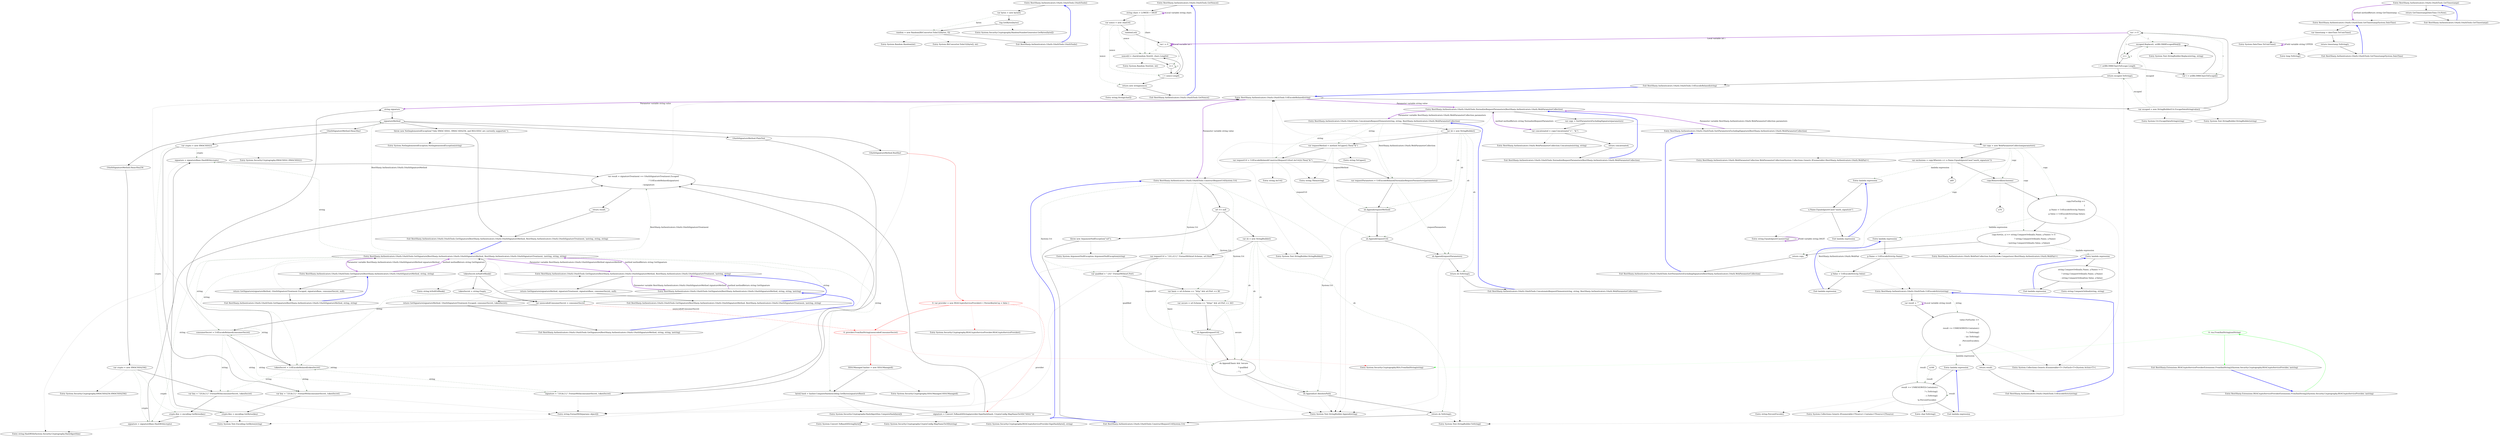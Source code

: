 digraph  {
n0 [cluster="RestSharp.Authenticators.OAuth.OAuthTools.OAuthTools()", label="Entry RestSharp.Authenticators.OAuth.OAuthTools.OAuthTools()", span="42-42"];
n1 [cluster="RestSharp.Authenticators.OAuth.OAuthTools.OAuthTools()", label="var bytes = new byte[4]", span="44-44"];
n2 [cluster="RestSharp.Authenticators.OAuth.OAuthTools.OAuthTools()", label="rng.GetBytes(bytes)", span="46-46"];
n3 [cluster="RestSharp.Authenticators.OAuth.OAuthTools.OAuthTools()", label="random = new Random(BitConverter.ToInt32(bytes, 0))", span="47-47"];
n5 [cluster="System.Security.Cryptography.RandomNumberGenerator.GetBytes(byte[])", label="Entry System.Security.Cryptography.RandomNumberGenerator.GetBytes(byte[])", span="0-0"];
n4 [cluster="RestSharp.Authenticators.OAuth.OAuthTools.OAuthTools()", label="Exit RestSharp.Authenticators.OAuth.OAuthTools.OAuthTools()", span="42-42"];
n6 [cluster="System.Random.Random(int)", label="Entry System.Random.Random(int)", span="0-0"];
n7 [cluster="System.BitConverter.ToInt32(byte[], int)", label="Entry System.BitConverter.ToInt32(byte[], int)", span="0-0"];
n8 [cluster="RestSharp.Authenticators.OAuth.OAuthTools.GetNonce()", label="Entry RestSharp.Authenticators.OAuth.OAuthTools.GetNonce()", span="55-55"];
n9 [cluster="RestSharp.Authenticators.OAuth.OAuthTools.GetNonce()", label="string chars = LOWER + DIGIT", span="57-57"];
n10 [cluster="RestSharp.Authenticators.OAuth.OAuthTools.GetNonce()", label="var nonce = new char[16]", span="59-59"];
n14 [cluster="RestSharp.Authenticators.OAuth.OAuthTools.GetNonce()", label="nonce[i] = chars[random.Next(0, chars.Length)]", span="64-64"];
n11 [cluster="RestSharp.Authenticators.OAuth.OAuthTools.GetNonce()", label=randomLock, span="61-61"];
n13 [cluster="RestSharp.Authenticators.OAuth.OAuthTools.GetNonce()", label="i < nonce.Length", span="63-63"];
n16 [cluster="RestSharp.Authenticators.OAuth.OAuthTools.GetNonce()", label="return new string(nonce);", span="67-67"];
n12 [cluster="RestSharp.Authenticators.OAuth.OAuthTools.GetNonce()", label="var i = 0", span="63-63"];
n15 [cluster="RestSharp.Authenticators.OAuth.OAuthTools.GetNonce()", label="i++", span="63-63"];
n18 [cluster="System.Random.Next(int, int)", label="Entry System.Random.Next(int, int)", span="0-0"];
n17 [cluster="RestSharp.Authenticators.OAuth.OAuthTools.GetNonce()", label="Exit RestSharp.Authenticators.OAuth.OAuthTools.GetNonce()", span="55-55"];
n19 [cluster="string.String(char[])", label="Entry string.String(char[])", span="0-0"];
n20 [cluster="RestSharp.Authenticators.OAuth.OAuthTools.GetTimestamp()", label="Entry RestSharp.Authenticators.OAuth.OAuthTools.GetTimestamp()", span="75-75"];
n21 [cluster="RestSharp.Authenticators.OAuth.OAuthTools.GetTimestamp()", label="return GetTimestamp(DateTime.UtcNow);", span="77-77"];
n23 [cluster="RestSharp.Authenticators.OAuth.OAuthTools.GetTimestamp(System.DateTime)", label="Entry RestSharp.Authenticators.OAuth.OAuthTools.GetTimestamp(System.DateTime)", span="86-86"];
n22 [cluster="RestSharp.Authenticators.OAuth.OAuthTools.GetTimestamp()", label="Exit RestSharp.Authenticators.OAuth.OAuthTools.GetTimestamp()", span="75-75"];
n24 [cluster="RestSharp.Authenticators.OAuth.OAuthTools.GetTimestamp(System.DateTime)", label="var timestamp = dateTime.ToUnixTime()", span="88-88"];
n25 [cluster="RestSharp.Authenticators.OAuth.OAuthTools.GetTimestamp(System.DateTime)", label="return timestamp.ToString();", span="90-90"];
n27 [cluster="System.DateTime.ToUnixTime()", label="Entry System.DateTime.ToUnixTime()", span="20-20"];
n26 [cluster="RestSharp.Authenticators.OAuth.OAuthTools.GetTimestamp(System.DateTime)", label="Exit RestSharp.Authenticators.OAuth.OAuthTools.GetTimestamp(System.DateTime)", span="86-86"];
n28 [cluster="long.ToString()", label="Entry long.ToString()", span="0-0"];
n29 [cluster="RestSharp.Authenticators.OAuth.OAuthTools.UrlEncodeRelaxed(string)", label="Entry RestSharp.Authenticators.OAuth.OAuthTools.UrlEncodeRelaxed(string)", span="108-108"];
n30 [cluster="RestSharp.Authenticators.OAuth.OAuthTools.UrlEncodeRelaxed(string)", label="var escaped = new StringBuilder(Uri.EscapeDataString(value))", span="114-114"];
n54 [cluster="RestSharp.Authenticators.OAuth.OAuthTools.NormalizeRequestParameters(RestSharp.Authenticators.OAuth.WebParameterCollection)", label="Entry RestSharp.Authenticators.OAuth.OAuthTools.NormalizeRequestParameters(RestSharp.Authenticators.OAuth.WebParameterCollection)", span="164-164"];
n84 [cluster="RestSharp.Authenticators.OAuth.OAuthTools.ConstructRequestUrl(System.Uri)", label="Entry RestSharp.Authenticators.OAuth.OAuthTools.ConstructRequestUrl(System.Uri)", span="203-203"];
n129 [cluster="RestSharp.Authenticators.OAuth.OAuthTools.GetSignature(RestSharp.Authenticators.OAuth.OAuthSignatureMethod, RestSharp.Authenticators.OAuth.OAuthSignatureTreatment, \\nstring, string, string)", label="string signature", span="318-318"];
n31 [cluster="RestSharp.Authenticators.OAuth.OAuthTools.UrlEncodeRelaxed(string)", label="var i = 0", span="117-117"];
n34 [cluster="RestSharp.Authenticators.OAuth.OAuthTools.UrlEncodeRelaxed(string)", label="escaped.Replace(t, uriRfc3968EscapedHex[i])", span="121-121"];
n36 [cluster="RestSharp.Authenticators.OAuth.OAuthTools.UrlEncodeRelaxed(string)", label="return escaped.ToString();", span="125-125"];
n38 [cluster="System.Text.StringBuilder.StringBuilder(string)", label="Entry System.Text.StringBuilder.StringBuilder(string)", span="0-0"];
n39 [cluster="System.Uri.EscapeDataString(string)", label="Entry System.Uri.EscapeDataString(string)", span="0-0"];
n32 [cluster="RestSharp.Authenticators.OAuth.OAuthTools.UrlEncodeRelaxed(string)", label="i < uriRfc3986CharsToEscape.Length", span="117-117"];
n33 [cluster="RestSharp.Authenticators.OAuth.OAuthTools.UrlEncodeRelaxed(string)", label="var t = uriRfc3986CharsToEscape[i]", span="119-119"];
n35 [cluster="RestSharp.Authenticators.OAuth.OAuthTools.UrlEncodeRelaxed(string)", label="i++", span="117-117"];
n40 [cluster="System.Text.StringBuilder.Replace(string, string)", label="Entry System.Text.StringBuilder.Replace(string, string)", span="0-0"];
n37 [cluster="RestSharp.Authenticators.OAuth.OAuthTools.UrlEncodeRelaxed(string)", label="Exit RestSharp.Authenticators.OAuth.OAuthTools.UrlEncodeRelaxed(string)", span="108-108"];
n41 [cluster="System.Text.StringBuilder.ToString()", label="Entry System.Text.StringBuilder.ToString()", span="0-0"];
n42 [cluster="RestSharp.Authenticators.OAuth.OAuthTools.UrlEncodeStrict(string)", label="Entry RestSharp.Authenticators.OAuth.OAuthTools.UrlEncodeStrict(string)", span="135-135"];
n43 [cluster="RestSharp.Authenticators.OAuth.OAuthTools.UrlEncodeStrict(string)", label="var result = ''''", span="143-143"];
n44 [cluster="RestSharp.Authenticators.OAuth.OAuthTools.UrlEncodeStrict(string)", label="value.ForEach(c =>\r\n            {\r\n                result += UNRESERVED.Contains(c)\r\n                    ? c.ToString()\r\n                    : \\nc.ToString()\r\n                        .PercentEncode();\r\n            })", span="145-151"];
n45 [cluster="RestSharp.Authenticators.OAuth.OAuthTools.UrlEncodeStrict(string)", label="return result;", span="153-153"];
n47 [cluster="System.Collections.Generic.IEnumerable<T>.ForEach<T>(System.Action<T>)", label="Entry System.Collections.Generic.IEnumerable<T>.ForEach<T>(System.Action<T>)", span="42-42"];
n48 [cluster="lambda expression", label="Entry lambda expression", span="145-151"];
n49 [cluster="lambda expression", label="result += UNRESERVED.Contains(c)\r\n                    ? c.ToString()\r\n                    : c.ToString()\r\n                        \\n.PercentEncode()", span="147-150"];
n46 [cluster="RestSharp.Authenticators.OAuth.OAuthTools.UrlEncodeStrict(string)", label="Exit RestSharp.Authenticators.OAuth.OAuthTools.UrlEncodeStrict(string)", span="135-135"];
n50 [cluster="lambda expression", label="Exit lambda expression", span="145-151"];
n51 [cluster="System.Collections.Generic.IEnumerable<TSource>.Contains<TSource>(TSource)", label="Entry System.Collections.Generic.IEnumerable<TSource>.Contains<TSource>(TSource)", span="0-0"];
n52 [cluster="char.ToString()", label="Entry char.ToString()", span="0-0"];
n53 [cluster="string.PercentEncode()", label="Entry string.PercentEncode()", span="38-38"];
n55 [cluster="RestSharp.Authenticators.OAuth.OAuthTools.NormalizeRequestParameters(RestSharp.Authenticators.OAuth.WebParameterCollection)", label="var copy = SortParametersExcludingSignature(parameters)", span="166-166"];
n56 [cluster="RestSharp.Authenticators.OAuth.OAuthTools.NormalizeRequestParameters(RestSharp.Authenticators.OAuth.WebParameterCollection)", label="var concatenated = copy.Concatenate(''='', ''&'')", span="167-167"];
n101 [cluster="RestSharp.Authenticators.OAuth.OAuthTools.ConcatenateRequestElements(string, string, RestSharp.Authenticators.OAuth.WebParameterCollection)", label="Entry RestSharp.Authenticators.OAuth.OAuthTools.ConcatenateRequestElements(string, string, RestSharp.Authenticators.OAuth.WebParameterCollection)", span="233-233"];
n59 [cluster="RestSharp.Authenticators.OAuth.OAuthTools.SortParametersExcludingSignature(RestSharp.Authenticators.OAuth.WebParameterCollection)", label="Entry RestSharp.Authenticators.OAuth.OAuthTools.SortParametersExcludingSignature(RestSharp.Authenticators.OAuth.WebParameterCollection)", span="177-177"];
n57 [cluster="RestSharp.Authenticators.OAuth.OAuthTools.NormalizeRequestParameters(RestSharp.Authenticators.OAuth.WebParameterCollection)", label="return concatenated;", span="169-169"];
n60 [cluster="RestSharp.Authenticators.OAuth.WebParameterCollection.Concatenate(string, string)", label="Entry RestSharp.Authenticators.OAuth.WebParameterCollection.Concatenate(string, string)", span="85-85"];
n58 [cluster="RestSharp.Authenticators.OAuth.OAuthTools.NormalizeRequestParameters(RestSharp.Authenticators.OAuth.WebParameterCollection)", label="Exit RestSharp.Authenticators.OAuth.OAuthTools.NormalizeRequestParameters(RestSharp.Authenticators.OAuth.WebParameterCollection)", span="164-164"];
n61 [cluster="RestSharp.Authenticators.OAuth.OAuthTools.SortParametersExcludingSignature(RestSharp.Authenticators.OAuth.WebParameterCollection)", label="var copy = new WebParameterCollection(parameters)", span="179-179"];
n62 [cluster="RestSharp.Authenticators.OAuth.OAuthTools.SortParametersExcludingSignature(RestSharp.Authenticators.OAuth.WebParameterCollection)", label="var exclusions = copy.Where(n => n.Name.EqualsIgnoreCase(''oauth_signature''))", span="180-180"];
n63 [cluster="RestSharp.Authenticators.OAuth.OAuthTools.SortParametersExcludingSignature(RestSharp.Authenticators.OAuth.WebParameterCollection)", label="copy.RemoveAll(exclusions)", span="182-182"];
n64 [cluster="RestSharp.Authenticators.OAuth.OAuthTools.SortParametersExcludingSignature(RestSharp.Authenticators.OAuth.WebParameterCollection)", label="copy.ForEach(p =>\r\n            {\r\n                p.Name = UrlEncodeStrict(p.Name);\r\n                p.Value = UrlEncodeStrict(\\np.Value);\r\n            })", span="183-187"];
n65 [cluster="RestSharp.Authenticators.OAuth.OAuthTools.SortParametersExcludingSignature(RestSharp.Authenticators.OAuth.WebParameterCollection)", label="copy.Sort((x, y) => string.CompareOrdinal(x.Name, y.Name) != 0\r\n                ? string.CompareOrdinal(x.Name, y.Name)\r\n                : \\nstring.CompareOrdinal(x.Value, y.Value))", span="188-190"];
n66 [cluster="RestSharp.Authenticators.OAuth.OAuthTools.SortParametersExcludingSignature(RestSharp.Authenticators.OAuth.WebParameterCollection)", label="return copy;", span="192-192"];
n68 [cluster="RestSharp.Authenticators.OAuth.WebParameterCollection.WebParameterCollection(System.Collections.Generic.IEnumerable<RestSharp.Authenticators.OAuth.WebPair>)", label="Entry RestSharp.Authenticators.OAuth.WebParameterCollection.WebParameterCollection(System.Collections.Generic.IEnumerable<RestSharp.Authenticators.OAuth.WebPair>)", span="7-7"];
n72 [cluster="lambda expression", label="Entry lambda expression", span="180-180"];
n76 [cluster="lambda expression", label="Entry lambda expression", span="183-187"];
n71 [cluster="RestSharp.Authenticators.OAuth.WebPairCollection.Sort(System.Comparison<RestSharp.Authenticators.OAuth.WebPair>)", label="Entry RestSharp.Authenticators.OAuth.WebPairCollection.Sort(System.Comparison<RestSharp.Authenticators.OAuth.WebPair>)", span="76-76"];
n80 [cluster="lambda expression", label="Entry lambda expression", span="188-190"];
n67 [cluster="RestSharp.Authenticators.OAuth.OAuthTools.SortParametersExcludingSignature(RestSharp.Authenticators.OAuth.WebParameterCollection)", label="Exit RestSharp.Authenticators.OAuth.OAuthTools.SortParametersExcludingSignature(RestSharp.Authenticators.OAuth.WebParameterCollection)", span="177-177"];
n73 [cluster="lambda expression", label="n.Name.EqualsIgnoreCase(''oauth_signature'')", span="180-180"];
n74 [cluster="lambda expression", label="Exit lambda expression", span="180-180"];
n75 [cluster="string.EqualsIgnoreCase(string)", label="Entry string.EqualsIgnoreCase(string)", span="14-14"];
n77 [cluster="lambda expression", label="p.Name = UrlEncodeStrict(p.Name)", span="185-185"];
n78 [cluster="lambda expression", label="p.Value = UrlEncodeStrict(p.Value)", span="186-186"];
n79 [cluster="lambda expression", label="Exit lambda expression", span="183-187"];
n81 [cluster="lambda expression", label="string.CompareOrdinal(x.Name, y.Name) != 0\r\n                ? string.CompareOrdinal(x.Name, y.Name)\r\n                : string.CompareOrdinal(\\nx.Value, y.Value)", span="188-190"];
n82 [cluster="lambda expression", label="Exit lambda expression", span="188-190"];
n83 [cluster="string.CompareOrdinal(string, string)", label="Entry string.CompareOrdinal(string, string)", span="0-0"];
n85 [cluster="RestSharp.Authenticators.OAuth.OAuthTools.ConstructRequestUrl(System.Uri)", label="url == null", span="205-205"];
n88 [cluster="RestSharp.Authenticators.OAuth.OAuthTools.ConstructRequestUrl(System.Uri)", label="var requestUrl = ''{0}://{1}''.FormatWith(url.Scheme, url.Host)", span="209-209"];
n89 [cluster="RestSharp.Authenticators.OAuth.OAuthTools.ConstructRequestUrl(System.Uri)", label="var qualified = '':{0}''.FormatWith(url.Port)", span="210-210"];
n90 [cluster="RestSharp.Authenticators.OAuth.OAuthTools.ConstructRequestUrl(System.Uri)", label="var basic = url.Scheme == ''http'' && url.Port == 80", span="211-211"];
n91 [cluster="RestSharp.Authenticators.OAuth.OAuthTools.ConstructRequestUrl(System.Uri)", label="var secure = url.Scheme == ''https'' && url.Port == 443", span="212-212"];
n94 [cluster="RestSharp.Authenticators.OAuth.OAuthTools.ConstructRequestUrl(System.Uri)", label="sb.Append(url.AbsolutePath)", span="218-218"];
n86 [cluster="RestSharp.Authenticators.OAuth.OAuthTools.ConstructRequestUrl(System.Uri)", label="throw new ArgumentNullException(''url'');", span="206-206"];
n87 [cluster="RestSharp.Authenticators.OAuth.OAuthTools.ConstructRequestUrl(System.Uri)", label="var sb = new StringBuilder()", span="208-208"];
n96 [cluster="RestSharp.Authenticators.OAuth.OAuthTools.ConstructRequestUrl(System.Uri)", label="Exit RestSharp.Authenticators.OAuth.OAuthTools.ConstructRequestUrl(System.Uri)", span="203-203"];
n97 [cluster="System.ArgumentNullException.ArgumentNullException(string)", label="Entry System.ArgumentNullException.ArgumentNullException(string)", span="0-0"];
n92 [cluster="RestSharp.Authenticators.OAuth.OAuthTools.ConstructRequestUrl(System.Uri)", label="sb.Append(requestUrl)", span="214-214"];
n93 [cluster="RestSharp.Authenticators.OAuth.OAuthTools.ConstructRequestUrl(System.Uri)", label="sb.Append(!basic && !secure\r\n                ? qualified\r\n                : '''')", span="215-217"];
n95 [cluster="RestSharp.Authenticators.OAuth.OAuthTools.ConstructRequestUrl(System.Uri)", label="return sb.ToString();", span="220-220"];
n98 [cluster="System.Text.StringBuilder.StringBuilder()", label="Entry System.Text.StringBuilder.StringBuilder()", span="0-0"];
n99 [cluster="string.FormatWith(params object[])", label="Entry string.FormatWith(params object[])", span="20-20"];
n100 [cluster="System.Text.StringBuilder.Append(string)", label="Entry System.Text.StringBuilder.Append(string)", span="0-0"];
n102 [cluster="RestSharp.Authenticators.OAuth.OAuthTools.ConcatenateRequestElements(string, string, RestSharp.Authenticators.OAuth.WebParameterCollection)", label="var sb = new StringBuilder()", span="235-235"];
n103 [cluster="RestSharp.Authenticators.OAuth.OAuthTools.ConcatenateRequestElements(string, string, RestSharp.Authenticators.OAuth.WebParameterCollection)", label="var requestMethod = method.ToUpper().Then(''&'')", span="238-238"];
n104 [cluster="RestSharp.Authenticators.OAuth.OAuthTools.ConcatenateRequestElements(string, string, RestSharp.Authenticators.OAuth.WebParameterCollection)", label="var requestUrl = UrlEncodeRelaxed(ConstructRequestUrl(url.AsUri())).Then(''&'')", span="239-239"];
n105 [cluster="RestSharp.Authenticators.OAuth.OAuthTools.ConcatenateRequestElements(string, string, RestSharp.Authenticators.OAuth.WebParameterCollection)", label="var requestParameters = UrlEncodeRelaxed(NormalizeRequestParameters(parameters))", span="240-240"];
n106 [cluster="RestSharp.Authenticators.OAuth.OAuthTools.ConcatenateRequestElements(string, string, RestSharp.Authenticators.OAuth.WebParameterCollection)", label="sb.Append(requestMethod)", span="242-242"];
n107 [cluster="RestSharp.Authenticators.OAuth.OAuthTools.ConcatenateRequestElements(string, string, RestSharp.Authenticators.OAuth.WebParameterCollection)", label="sb.Append(requestUrl)", span="243-243"];
n108 [cluster="RestSharp.Authenticators.OAuth.OAuthTools.ConcatenateRequestElements(string, string, RestSharp.Authenticators.OAuth.WebParameterCollection)", label="sb.Append(requestParameters)", span="244-244"];
n109 [cluster="RestSharp.Authenticators.OAuth.OAuthTools.ConcatenateRequestElements(string, string, RestSharp.Authenticators.OAuth.WebParameterCollection)", label="return sb.ToString();", span="246-246"];
n111 [cluster="string.ToUpper()", label="Entry string.ToUpper()", span="0-0"];
n112 [cluster="string.Then(string)", label="Entry string.Then(string)", span="26-26"];
n113 [cluster="string.AsUri()", label="Entry string.AsUri()", span="32-32"];
n110 [cluster="RestSharp.Authenticators.OAuth.OAuthTools.ConcatenateRequestElements(string, string, RestSharp.Authenticators.OAuth.WebParameterCollection)", label="Exit RestSharp.Authenticators.OAuth.OAuthTools.ConcatenateRequestElements(string, string, RestSharp.Authenticators.OAuth.WebParameterCollection)", span="233-233"];
n114 [cluster="RestSharp.Authenticators.OAuth.OAuthTools.GetSignature(RestSharp.Authenticators.OAuth.OAuthSignatureMethod, string, string)", label="Entry RestSharp.Authenticators.OAuth.OAuthTools.GetSignature(RestSharp.Authenticators.OAuth.OAuthSignatureMethod, string, string)", span="258-258"];
n115 [cluster="RestSharp.Authenticators.OAuth.OAuthTools.GetSignature(RestSharp.Authenticators.OAuth.OAuthSignatureMethod, string, string)", label="return GetSignature(signatureMethod, OAuthSignatureTreatment.Escaped, signatureBase, consumerSecret, null);", span="261-261"];
n117 [cluster="RestSharp.Authenticators.OAuth.OAuthTools.GetSignature(RestSharp.Authenticators.OAuth.OAuthSignatureMethod, RestSharp.Authenticators.OAuth.OAuthSignatureTreatment, \\nstring, string, string)", label="Entry RestSharp.Authenticators.OAuth.OAuthTools.GetSignature(RestSharp.Authenticators.OAuth.OAuthSignatureMethod, RestSharp.Authenticators.OAuth.OAuthSignatureTreatment, \\nstring, string, string)", span="307-307"];
n116 [cluster="RestSharp.Authenticators.OAuth.OAuthTools.GetSignature(RestSharp.Authenticators.OAuth.OAuthSignatureMethod, string, string)", label="Exit RestSharp.Authenticators.OAuth.OAuthTools.GetSignature(RestSharp.Authenticators.OAuth.OAuthSignatureMethod, string, string)", span="258-258"];
n124 [cluster="RestSharp.Authenticators.OAuth.OAuthTools.GetSignature(RestSharp.Authenticators.OAuth.OAuthSignatureMethod, RestSharp.Authenticators.OAuth.OAuthSignatureTreatment, \\nstring, string, string)", label="tokenSecret.IsNullOrBlank()", span="311-311"];
n126 [cluster="RestSharp.Authenticators.OAuth.OAuthTools.GetSignature(RestSharp.Authenticators.OAuth.OAuthSignatureMethod, RestSharp.Authenticators.OAuth.OAuthSignatureTreatment, \\nstring, string, string)", label="var unencodedConsumerSecret = consumerSecret", span="314-314"];
n127 [cluster="RestSharp.Authenticators.OAuth.OAuthTools.GetSignature(RestSharp.Authenticators.OAuth.OAuthSignatureMethod, RestSharp.Authenticators.OAuth.OAuthSignatureTreatment, \\nstring, string, string)", label="consumerSecret = UrlEncodeRelaxed(consumerSecret)", span="315-315"];
n128 [cluster="RestSharp.Authenticators.OAuth.OAuthTools.GetSignature(RestSharp.Authenticators.OAuth.OAuthSignatureMethod, RestSharp.Authenticators.OAuth.OAuthSignatureTreatment, \\nstring, string, string)", label="tokenSecret = UrlEncodeRelaxed(tokenSecret)", span="316-316"];
n130 [cluster="RestSharp.Authenticators.OAuth.OAuthTools.GetSignature(RestSharp.Authenticators.OAuth.OAuthSignatureMethod, RestSharp.Authenticators.OAuth.OAuthSignatureTreatment, \\nstring, string, string)", label=signatureMethod, span="320-320"];
n135 [cluster="RestSharp.Authenticators.OAuth.OAuthTools.GetSignature(RestSharp.Authenticators.OAuth.OAuthSignatureMethod, RestSharp.Authenticators.OAuth.OAuthSignatureTreatment, \\nstring, string, string)", label="signature = signatureBase.HashWith(crypto)", span="328-328"];
n140 [cluster="RestSharp.Authenticators.OAuth.OAuthTools.GetSignature(RestSharp.Authenticators.OAuth.OAuthSignatureMethod, RestSharp.Authenticators.OAuth.OAuthSignatureTreatment, \\nstring, string, string)", label="signature = signatureBase.HashWith(crypto)", span="338-338"];
n145 [cluster="RestSharp.Authenticators.OAuth.OAuthTools.GetSignature(RestSharp.Authenticators.OAuth.OAuthSignatureMethod, RestSharp.Authenticators.OAuth.OAuthSignatureTreatment, \\nstring, string, string)", label="byte[] hash = hasher.ComputeHash(encoding.GetBytes(signatureBase))", span="349-349"];
n150 [cluster="RestSharp.Authenticators.OAuth.OAuthTools.GetSignature(RestSharp.Authenticators.OAuth.OAuthSignatureMethod, RestSharp.Authenticators.OAuth.OAuthSignatureTreatment, \\nstring, string, string)", label="var result = signatureTreatment == OAuthSignatureTreatment.Escaped\r\n                ? UrlEncodeRelaxed(signature)\r\n                : \\nsignature", span="367-369"];
n118 [cluster="RestSharp.Authenticators.OAuth.OAuthTools.GetSignature(RestSharp.Authenticators.OAuth.OAuthSignatureMethod, RestSharp.Authenticators.OAuth.OAuthSignatureTreatment, \\nstring, string)", label="Entry RestSharp.Authenticators.OAuth.OAuthTools.GetSignature(RestSharp.Authenticators.OAuth.OAuthSignatureMethod, RestSharp.Authenticators.OAuth.OAuthSignatureTreatment, \\nstring, string)", span="274-274"];
n125 [cluster="RestSharp.Authenticators.OAuth.OAuthTools.GetSignature(RestSharp.Authenticators.OAuth.OAuthSignatureMethod, RestSharp.Authenticators.OAuth.OAuthSignatureTreatment, \\nstring, string, string)", label="tokenSecret = string.Empty", span="312-312"];
n153 [cluster="string.IsNullOrBlank()", label="Entry string.IsNullOrBlank()", span="10-10"];
n143 [cluster="RestSharp.Authenticators.OAuth.OAuthTools.GetSignature(RestSharp.Authenticators.OAuth.OAuthSignatureMethod, RestSharp.Authenticators.OAuth.OAuthSignatureTreatment, \\nstring, string, string)", color=red, community=0, label="0: provider.FromXmlString(unencodedConsumerSecret)", span="346-346"];
n133 [cluster="RestSharp.Authenticators.OAuth.OAuthTools.GetSignature(RestSharp.Authenticators.OAuth.OAuthSignatureMethod, RestSharp.Authenticators.OAuth.OAuthSignatureTreatment, \\nstring, string, string)", label="var key = ''{0}&{1}''.FormatWith(consumerSecret, tokenSecret)", span="325-325"];
n138 [cluster="RestSharp.Authenticators.OAuth.OAuthTools.GetSignature(RestSharp.Authenticators.OAuth.OAuthSignatureMethod, RestSharp.Authenticators.OAuth.OAuthSignatureTreatment, \\nstring, string, string)", label="var key = ''{0}&{1}''.FormatWith(consumerSecret, tokenSecret)", span="335-335"];
n148 [cluster="RestSharp.Authenticators.OAuth.OAuthTools.GetSignature(RestSharp.Authenticators.OAuth.OAuthSignatureMethod, RestSharp.Authenticators.OAuth.OAuthSignatureTreatment, \\nstring, string, string)", label="signature = ''{0}&{1}''.FormatWith(consumerSecret, tokenSecret)", span="358-358"];
n131 [cluster="RestSharp.Authenticators.OAuth.OAuthTools.GetSignature(RestSharp.Authenticators.OAuth.OAuthSignatureMethod, RestSharp.Authenticators.OAuth.OAuthSignatureTreatment, \\nstring, string, string)", label="OAuthSignatureMethod.HmacSha1", span="322-322"];
n136 [cluster="RestSharp.Authenticators.OAuth.OAuthTools.GetSignature(RestSharp.Authenticators.OAuth.OAuthSignatureMethod, RestSharp.Authenticators.OAuth.OAuthSignatureTreatment, \\nstring, string, string)", label="OAuthSignatureMethod.HmacSha256", span="332-332"];
n141 [cluster="RestSharp.Authenticators.OAuth.OAuthTools.GetSignature(RestSharp.Authenticators.OAuth.OAuthSignatureMethod, RestSharp.Authenticators.OAuth.OAuthSignatureTreatment, \\nstring, string, string)", label="OAuthSignatureMethod.RsaSha1", span="342-342"];
n147 [cluster="RestSharp.Authenticators.OAuth.OAuthTools.GetSignature(RestSharp.Authenticators.OAuth.OAuthSignatureMethod, RestSharp.Authenticators.OAuth.OAuthSignatureTreatment, \\nstring, string, string)", label="OAuthSignatureMethod.PlainText", span="356-356"];
n149 [cluster="RestSharp.Authenticators.OAuth.OAuthTools.GetSignature(RestSharp.Authenticators.OAuth.OAuthSignatureMethod, RestSharp.Authenticators.OAuth.OAuthSignatureTreatment, \\nstring, string, string)", label="throw new NotImplementedException(''Only HMAC-SHA1, HMAC-SHA256, and RSA-SHA1 are currently supported.'');", span="364-364"];
n132 [cluster="RestSharp.Authenticators.OAuth.OAuthTools.GetSignature(RestSharp.Authenticators.OAuth.OAuthSignatureMethod, RestSharp.Authenticators.OAuth.OAuthSignatureTreatment, \\nstring, string, string)", label="var crypto = new HMACSHA1()", span="324-324"];
n134 [cluster="RestSharp.Authenticators.OAuth.OAuthTools.GetSignature(RestSharp.Authenticators.OAuth.OAuthSignatureMethod, RestSharp.Authenticators.OAuth.OAuthSignatureTreatment, \\nstring, string, string)", label="crypto.Key = encoding.GetBytes(key)", span="327-327"];
n154 [cluster="System.Security.Cryptography.HMACSHA1.HMACSHA1()", label="Entry System.Security.Cryptography.HMACSHA1.HMACSHA1()", span="0-0"];
n155 [cluster="System.Text.Encoding.GetBytes(string)", label="Entry System.Text.Encoding.GetBytes(string)", span="0-0"];
n156 [cluster="string.HashWith(System.Security.Cryptography.HashAlgorithm)", label="Entry string.HashWith(System.Security.Cryptography.HashAlgorithm)", span="37-37"];
n137 [cluster="RestSharp.Authenticators.OAuth.OAuthTools.GetSignature(RestSharp.Authenticators.OAuth.OAuthSignatureMethod, RestSharp.Authenticators.OAuth.OAuthSignatureTreatment, \\nstring, string, string)", label="var crypto = new HMACSHA256()", span="334-334"];
n139 [cluster="RestSharp.Authenticators.OAuth.OAuthTools.GetSignature(RestSharp.Authenticators.OAuth.OAuthSignatureMethod, RestSharp.Authenticators.OAuth.OAuthSignatureTreatment, \\nstring, string, string)", label="crypto.Key = encoding.GetBytes(key)", span="337-337"];
n157 [cluster="System.Security.Cryptography.HMACSHA256.HMACSHA256()", label="Entry System.Security.Cryptography.HMACSHA256.HMACSHA256()", span="0-0"];
n142 [cluster="RestSharp.Authenticators.OAuth.OAuthTools.GetSignature(RestSharp.Authenticators.OAuth.OAuthSignatureMethod, RestSharp.Authenticators.OAuth.OAuthSignatureTreatment, \\nstring, string, string)", color=red, community=0, label="0: var provider = new RSACryptoServiceProvider() { PersistKeyInCsp = false }", span="344-344"];
n146 [cluster="RestSharp.Authenticators.OAuth.OAuthTools.GetSignature(RestSharp.Authenticators.OAuth.OAuthSignatureMethod, RestSharp.Authenticators.OAuth.OAuthSignatureTreatment, \\nstring, string, string)", label="signature = Convert.ToBase64String(provider.SignHash(hash, CryptoConfig.MapNameToOID(''SHA1'')))", span="351-351"];
n158 [cluster="System.Security.Cryptography.RSACryptoServiceProvider.RSACryptoServiceProvider()", label="Entry System.Security.Cryptography.RSACryptoServiceProvider.RSACryptoServiceProvider()", span="0-0"];
n144 [cluster="RestSharp.Authenticators.OAuth.OAuthTools.GetSignature(RestSharp.Authenticators.OAuth.OAuthSignatureMethod, RestSharp.Authenticators.OAuth.OAuthSignatureTreatment, \\nstring, string, string)", label="SHA1Managed hasher = new SHA1Managed()", span="348-348"];
n159 [cluster="System.Security.Cryptography.RSA.FromXmlString(string)", label="Entry System.Security.Cryptography.RSA.FromXmlString(string)", span="0-0"];
n160 [cluster="System.Security.Cryptography.SHA1Managed.SHA1Managed()", label="Entry System.Security.Cryptography.SHA1Managed.SHA1Managed()", span="0-0"];
n161 [cluster="System.Security.Cryptography.HashAlgorithm.ComputeHash(byte[])", label="Entry System.Security.Cryptography.HashAlgorithm.ComputeHash(byte[])", span="0-0"];
n162 [cluster="System.Security.Cryptography.CryptoConfig.MapNameToOID(string)", label="Entry System.Security.Cryptography.CryptoConfig.MapNameToOID(string)", span="0-0"];
n163 [cluster="System.Security.Cryptography.RSACryptoServiceProvider.SignHash(byte[], string)", label="Entry System.Security.Cryptography.RSACryptoServiceProvider.SignHash(byte[], string)", span="0-0"];
n164 [cluster="System.Convert.ToBase64String(byte[])", label="Entry System.Convert.ToBase64String(byte[])", span="0-0"];
n152 [cluster="RestSharp.Authenticators.OAuth.OAuthTools.GetSignature(RestSharp.Authenticators.OAuth.OAuthSignatureMethod, RestSharp.Authenticators.OAuth.OAuthSignatureTreatment, \\nstring, string, string)", label="Exit RestSharp.Authenticators.OAuth.OAuthTools.GetSignature(RestSharp.Authenticators.OAuth.OAuthSignatureMethod, RestSharp.Authenticators.OAuth.OAuthSignatureTreatment, \\nstring, string, string)", span="307-307"];
n165 [cluster="System.NotImplementedException.NotImplementedException(string)", label="Entry System.NotImplementedException.NotImplementedException(string)", span="0-0"];
n151 [cluster="RestSharp.Authenticators.OAuth.OAuthTools.GetSignature(RestSharp.Authenticators.OAuth.OAuthSignatureMethod, RestSharp.Authenticators.OAuth.OAuthSignatureTreatment, \\nstring, string, string)", label="return result;", span="371-371"];
n119 [cluster="RestSharp.Authenticators.OAuth.OAuthTools.GetSignature(RestSharp.Authenticators.OAuth.OAuthSignatureMethod, RestSharp.Authenticators.OAuth.OAuthSignatureTreatment, \\nstring, string)", label="return GetSignature(signatureMethod, signatureTreatment, signatureBase, consumerSecret, null);", span="278-278"];
n121 [cluster="RestSharp.Authenticators.OAuth.OAuthTools.GetSignature(RestSharp.Authenticators.OAuth.OAuthSignatureMethod, string, string, string)", label="Entry RestSharp.Authenticators.OAuth.OAuthTools.GetSignature(RestSharp.Authenticators.OAuth.OAuthSignatureMethod, string, string, \\nstring)", span="290-290"];
n120 [cluster="RestSharp.Authenticators.OAuth.OAuthTools.GetSignature(RestSharp.Authenticators.OAuth.OAuthSignatureMethod, RestSharp.Authenticators.OAuth.OAuthSignatureTreatment, \\nstring, string)", label="Exit RestSharp.Authenticators.OAuth.OAuthTools.GetSignature(RestSharp.Authenticators.OAuth.OAuthSignatureMethod, RestSharp.Authenticators.OAuth.OAuthSignatureTreatment, \\nstring, string)", span="274-274"];
n122 [cluster="RestSharp.Authenticators.OAuth.OAuthTools.GetSignature(RestSharp.Authenticators.OAuth.OAuthSignatureMethod, string, string, string)", label="return GetSignature(signatureMethod, OAuthSignatureTreatment.Escaped, consumerSecret, tokenSecret);", span="294-294"];
n123 [cluster="RestSharp.Authenticators.OAuth.OAuthTools.GetSignature(RestSharp.Authenticators.OAuth.OAuthSignatureMethod, string, string, string)", label="Exit RestSharp.Authenticators.OAuth.OAuthTools.GetSignature(RestSharp.Authenticators.OAuth.OAuthSignatureMethod, string, string, \\nstring)", span="290-290"];
m0_0 [cluster="RestSharp.Extensions.RSACryptoServiceProviderExtensions.FromXmlString2(System.Security.Cryptography.RSACryptoServiceProvider, string)", file="RSACryptoServiceProviderExtensions.cs", label="Entry RestSharp.Extensions.RSACryptoServiceProviderExtensions.FromXmlString2(System.Security.Cryptography.RSACryptoServiceProvider, \\nstring)", span="15-15"];
m0_1 [cluster="RestSharp.Extensions.RSACryptoServiceProviderExtensions.FromXmlString2(System.Security.Cryptography.RSACryptoServiceProvider, string)", color=green, community=0, file="RSACryptoServiceProviderExtensions.cs", label="0: rsa.FromXmlString(xmlString)", span="18-18"];
m0_2 [cluster="RestSharp.Extensions.RSACryptoServiceProviderExtensions.FromXmlString2(System.Security.Cryptography.RSACryptoServiceProvider, string)", file="RSACryptoServiceProviderExtensions.cs", label="Exit RestSharp.Extensions.RSACryptoServiceProviderExtensions.FromXmlString2(System.Security.Cryptography.RSACryptoServiceProvider, \\nstring)", span="15-15"];
n69;
n70;
n166;
n0 -> n1  [key=0, style=solid];
n1 -> n2  [key=0, style=solid];
n1 -> n3  [color=darkseagreen4, key=1, label=bytes, style=dashed];
n2 -> n3  [key=0, style=solid];
n2 -> n5  [key=2, style=dotted];
n3 -> n4  [key=0, style=solid];
n3 -> n6  [key=2, style=dotted];
n3 -> n7  [key=2, style=dotted];
n4 -> n0  [color=blue, key=0, style=bold];
n8 -> n9  [key=0, style=solid];
n9 -> n9  [color=darkorchid, key=3, label="Local variable string chars", style=bold];
n9 -> n10  [key=0, style=solid];
n9 -> n14  [color=darkseagreen4, key=1, label=chars, style=dashed];
n10 -> n11  [key=0, style=solid];
n10 -> n13  [color=darkseagreen4, key=1, label=nonce, style=dashed];
n10 -> n14  [color=darkseagreen4, key=1, label=nonce, style=dashed];
n10 -> n16  [color=darkseagreen4, key=1, label=nonce, style=dashed];
n14 -> n15  [key=0, style=solid];
n14 -> n18  [key=2, style=dotted];
n11 -> n12  [key=0, style=solid];
n13 -> n14  [key=0, style=solid];
n13 -> n16  [key=0, style=solid];
n16 -> n17  [key=0, style=solid];
n16 -> n19  [key=2, style=dotted];
n12 -> n12  [color=darkorchid, key=3, label="Local variable int i", style=bold];
n12 -> n13  [key=0, style=solid];
n12 -> n14  [color=darkseagreen4, key=1, label=i, style=dashed];
n12 -> n15  [color=darkseagreen4, key=1, label=i, style=dashed];
n15 -> n13  [key=0, style=solid];
n15 -> n15  [color=darkseagreen4, key=1, label=i, style=dashed];
n17 -> n8  [color=blue, key=0, style=bold];
n20 -> n21  [key=0, style=solid];
n20 -> n23  [color=darkorchid, key=3, label="method methodReturn string GetTimestamp", style=bold];
n21 -> n22  [key=0, style=solid];
n21 -> n23  [key=2, style=dotted];
n23 -> n24  [key=0, style=solid];
n22 -> n20  [color=blue, key=0, style=bold];
n24 -> n25  [key=0, style=solid];
n24 -> n27  [key=2, style=dotted];
n25 -> n26  [key=0, style=solid];
n25 -> n28  [key=2, style=dotted];
n27 -> n27  [color=darkorchid, key=3, label="Field variable string UPPER", style=bold];
n26 -> n23  [color=blue, key=0, style=bold];
n29 -> n30  [key=0, style=solid];
n29 -> n54  [color=darkorchid, key=3, label="Parameter variable string value", style=bold];
n29 -> n84  [color=darkorchid, key=3, label="Parameter variable string value", style=bold];
n29 -> n129  [color=darkorchid, key=3, label="Parameter variable string value", style=bold];
n30 -> n31  [key=0, style=solid];
n30 -> n34  [color=darkseagreen4, key=1, label=escaped, style=dashed];
n30 -> n36  [color=darkseagreen4, key=1, label=escaped, style=dashed];
n30 -> n38  [key=2, style=dotted];
n30 -> n39  [key=2, style=dotted];
n54 -> n55  [key=0, style=solid];
n54 -> n56  [color=darkorchid, key=3, label="method methodReturn string NormalizeRequestParameters", style=bold];
n54 -> n101  [color=darkorchid, key=3, label="Parameter variable RestSharp.Authenticators.OAuth.WebParameterCollection parameters", style=bold];
n84 -> n85  [key=0, style=solid];
n84 -> n88  [color=darkseagreen4, key=1, label="System.Uri", style=dashed];
n84 -> n89  [color=darkseagreen4, key=1, label="System.Uri", style=dashed];
n84 -> n90  [color=darkseagreen4, key=1, label="System.Uri", style=dashed];
n84 -> n91  [color=darkseagreen4, key=1, label="System.Uri", style=dashed];
n84 -> n94  [color=darkseagreen4, key=1, label="System.Uri", style=dashed];
n129 -> n130  [key=0, style=solid];
n31 -> n12  [color=darkorchid, key=3, label="Local variable int i", style=bold];
n31 -> n32  [key=0, style=solid];
n31 -> n33  [color=darkseagreen4, key=1, label=i, style=dashed];
n31 -> n34  [color=darkseagreen4, key=1, label=i, style=dashed];
n31 -> n35  [color=darkseagreen4, key=1, label=i, style=dashed];
n34 -> n35  [key=0, style=solid];
n34 -> n40  [key=2, style=dotted];
n36 -> n37  [key=0, style=solid];
n36 -> n41  [key=2, style=dotted];
n32 -> n33  [key=0, style=solid];
n32 -> n36  [key=0, style=solid];
n33 -> n34  [key=0, style=solid];
n35 -> n32  [key=0, style=solid];
n35 -> n35  [color=darkseagreen4, key=1, label=i, style=dashed];
n37 -> n29  [color=blue, key=0, style=bold];
n42 -> n43  [key=0, style=solid];
n42 -> n44  [color=darkseagreen4, key=1, label=string, style=dashed];
n43 -> n43  [color=darkorchid, key=3, label="Local variable string result", style=bold];
n43 -> n44  [key=0, style=solid];
n44 -> n45  [key=0, style=solid];
n44 -> n47  [key=2, style=dotted];
n44 -> n48  [color=darkseagreen4, key=1, label="lambda expression", style=dashed];
n44 -> n49  [color=darkseagreen4, key=1, label=result, style=dashed];
n45 -> n46  [key=0, style=solid];
n48 -> n49  [key=0, style=solid];
n49 -> n49  [color=darkseagreen4, key=1, label=result, style=dashed];
n49 -> n50  [key=0, style=solid];
n49 -> n51  [key=2, style=dotted];
n49 -> n52  [key=2, style=dotted];
n49 -> n53  [key=2, style=dotted];
n46 -> n42  [color=blue, key=0, style=bold];
n50 -> n48  [color=blue, key=0, style=bold];
n55 -> n56  [key=0, style=solid];
n55 -> n59  [key=2, style=dotted];
n56 -> n57  [key=0, style=solid];
n56 -> n60  [key=2, style=dotted];
n101 -> n102  [key=0, style=solid];
n101 -> n103  [color=darkseagreen4, key=1, label=string, style=dashed];
n101 -> n104  [color=darkseagreen4, key=1, label=string, style=dashed];
n101 -> n105  [color=darkseagreen4, key=1, label="RestSharp.Authenticators.OAuth.WebParameterCollection", style=dashed];
n59 -> n54  [color=darkorchid, key=3, label="Parameter variable RestSharp.Authenticators.OAuth.WebParameterCollection parameters", style=bold];
n59 -> n61  [key=0, style=solid];
n57 -> n58  [key=0, style=solid];
n58 -> n54  [color=blue, key=0, style=bold];
n61 -> n62  [key=0, style=solid];
n61 -> n63  [color=darkseagreen4, key=1, label=copy, style=dashed];
n61 -> n64  [color=darkseagreen4, key=1, label=copy, style=dashed];
n61 -> n65  [color=darkseagreen4, key=1, label=copy, style=dashed];
n61 -> n66  [color=darkseagreen4, key=1, label=copy, style=dashed];
n61 -> n68  [key=2, style=dotted];
n62 -> n63  [key=0, style=solid];
n62 -> n69  [key=2, style=dotted];
n62 -> n72  [color=darkseagreen4, key=1, label="lambda expression", style=dashed];
n63 -> n64  [key=0, style=solid];
n63 -> n70  [key=2, style=dotted];
n64 -> n47  [key=2, style=dotted];
n64 -> n65  [key=0, style=solid];
n64 -> n76  [color=darkseagreen4, key=1, label="lambda expression", style=dashed];
n65 -> n66  [key=0, style=solid];
n65 -> n71  [key=2, style=dotted];
n65 -> n80  [color=darkseagreen4, key=1, label="lambda expression", style=dashed];
n66 -> n67  [key=0, style=solid];
n72 -> n73  [key=0, style=solid];
n76 -> n77  [key=0, style=solid];
n76 -> n78  [color=darkseagreen4, key=1, label="RestSharp.Authenticators.OAuth.WebPair", style=dashed];
n80 -> n81  [key=0, style=solid];
n67 -> n59  [color=blue, key=0, style=bold];
n73 -> n74  [key=0, style=solid];
n73 -> n75  [key=2, style=dotted];
n74 -> n72  [color=blue, key=0, style=bold];
n75 -> n75  [color=darkorchid, key=3, label="Field variable string DIGIT", style=bold];
n77 -> n42  [key=2, style=dotted];
n77 -> n78  [key=0, style=solid];
n78 -> n42  [key=2, style=dotted];
n78 -> n79  [key=0, style=solid];
n79 -> n76  [color=blue, key=0, style=bold];
n81 -> n82  [key=0, style=solid];
n81 -> n83  [key=2, style=dotted];
n82 -> n80  [color=blue, key=0, style=bold];
n85 -> n86  [key=0, style=solid];
n85 -> n87  [key=0, style=solid];
n88 -> n89  [key=0, style=solid];
n88 -> n92  [color=darkseagreen4, key=1, label=requestUrl, style=dashed];
n88 -> n99  [key=2, style=dotted];
n89 -> n90  [key=0, style=solid];
n89 -> n93  [color=darkseagreen4, key=1, label=qualified, style=dashed];
n89 -> n99  [key=2, style=dotted];
n90 -> n91  [key=0, style=solid];
n90 -> n93  [color=darkseagreen4, key=1, label=basic, style=dashed];
n91 -> n92  [key=0, style=solid];
n91 -> n93  [color=darkseagreen4, key=1, label=secure, style=dashed];
n94 -> n95  [key=0, style=solid];
n94 -> n100  [key=2, style=dotted];
n86 -> n96  [key=0, style=solid];
n86 -> n97  [key=2, style=dotted];
n87 -> n88  [key=0, style=solid];
n87 -> n92  [color=darkseagreen4, key=1, label=sb, style=dashed];
n87 -> n93  [color=darkseagreen4, key=1, label=sb, style=dashed];
n87 -> n94  [color=darkseagreen4, key=1, label=sb, style=dashed];
n87 -> n95  [color=darkseagreen4, key=1, label=sb, style=dashed];
n87 -> n98  [key=2, style=dotted];
n96 -> n84  [color=blue, key=0, style=bold];
n92 -> n93  [key=0, style=solid];
n92 -> n100  [key=2, style=dotted];
n93 -> n94  [key=0, style=solid];
n93 -> n100  [key=2, style=dotted];
n95 -> n41  [key=2, style=dotted];
n95 -> n96  [key=0, style=solid];
n102 -> n98  [key=2, style=dotted];
n102 -> n103  [key=0, style=solid];
n102 -> n106  [color=darkseagreen4, key=1, label=sb, style=dashed];
n102 -> n107  [color=darkseagreen4, key=1, label=sb, style=dashed];
n102 -> n108  [color=darkseagreen4, key=1, label=sb, style=dashed];
n102 -> n109  [color=darkseagreen4, key=1, label=sb, style=dashed];
n103 -> n104  [key=0, style=solid];
n103 -> n106  [color=darkseagreen4, key=1, label=requestMethod, style=dashed];
n103 -> n111  [key=2, style=dotted];
n103 -> n112  [key=2, style=dotted];
n104 -> n29  [key=2, style=dotted];
n104 -> n84  [key=2, style=dotted];
n104 -> n105  [key=0, style=solid];
n104 -> n107  [color=darkseagreen4, key=1, label=requestUrl, style=dashed];
n104 -> n112  [key=2, style=dotted];
n104 -> n113  [key=2, style=dotted];
n105 -> n29  [key=2, style=dotted];
n105 -> n54  [key=2, style=dotted];
n105 -> n106  [key=0, style=solid];
n105 -> n108  [color=darkseagreen4, key=1, label=requestParameters, style=dashed];
n106 -> n100  [key=2, style=dotted];
n106 -> n107  [key=0, style=solid];
n107 -> n100  [key=2, style=dotted];
n107 -> n108  [key=0, style=solid];
n108 -> n100  [key=2, style=dotted];
n108 -> n109  [key=0, style=solid];
n109 -> n41  [key=2, style=dotted];
n109 -> n110  [key=0, style=solid];
n110 -> n101  [color=blue, key=0, style=bold];
n114 -> n115  [key=0, style=solid];
n114 -> n117  [color=darkorchid, key=3, label="method methodReturn string GetSignature", style=bold];
n115 -> n116  [key=0, style=solid];
n115 -> n117  [key=2, style=dotted];
n117 -> n114  [color=darkorchid, key=3, label="Parameter variable RestSharp.Authenticators.OAuth.OAuthSignatureMethod signatureMethod", style=bold];
n117 -> n124  [key=0, style=solid];
n117 -> n126  [color=darkseagreen4, key=1, label=string, style=dashed];
n117 -> n127  [color=darkseagreen4, key=1, label=string, style=dashed];
n117 -> n128  [color=darkseagreen4, key=1, label=string, style=dashed];
n117 -> n130  [color=darkseagreen4, key=1, label="RestSharp.Authenticators.OAuth.OAuthSignatureMethod", style=dashed];
n117 -> n135  [color=darkseagreen4, key=1, label=string, style=dashed];
n117 -> n140  [color=darkseagreen4, key=1, label=string, style=dashed];
n117 -> n145  [color=darkseagreen4, key=1, label=string, style=dashed];
n117 -> n150  [color=darkseagreen4, key=1, label="RestSharp.Authenticators.OAuth.OAuthSignatureTreatment", style=dashed];
n117 -> n118  [color=darkorchid, key=3, label="Parameter variable RestSharp.Authenticators.OAuth.OAuthSignatureMethod signatureMethod", style=bold];
n116 -> n114  [color=blue, key=0, style=bold];
n124 -> n125  [key=0, style=solid];
n124 -> n126  [key=0, style=solid];
n124 -> n153  [key=2, style=dotted];
n126 -> n127  [key=0, style=solid];
n126 -> n143  [color=red, key=1, label=unencodedConsumerSecret, style=dashed];
n127 -> n29  [key=2, style=dotted];
n127 -> n127  [color=darkseagreen4, key=1, label=string, style=dashed];
n127 -> n128  [key=0, style=solid];
n127 -> n133  [color=darkseagreen4, key=1, label=string, style=dashed];
n127 -> n138  [color=darkseagreen4, key=1, label=string, style=dashed];
n127 -> n148  [color=darkseagreen4, key=1, label=string, style=dashed];
n128 -> n29  [key=2, style=dotted];
n128 -> n128  [color=darkseagreen4, key=1, label=string, style=dashed];
n128 -> n129  [key=0, style=solid];
n128 -> n133  [color=darkseagreen4, key=1, label=string, style=dashed];
n128 -> n138  [color=darkseagreen4, key=1, label=string, style=dashed];
n128 -> n148  [color=darkseagreen4, key=1, label=string, style=dashed];
n130 -> n131  [key=0, style=solid];
n130 -> n136  [key=0, style=solid];
n130 -> n141  [key=0, style=solid];
n130 -> n147  [key=0, style=solid];
n130 -> n149  [key=0, style=solid];
n135 -> n150  [key=0, style=solid];
n135 -> n156  [key=2, style=dotted];
n140 -> n150  [key=0, style=solid];
n140 -> n156  [key=2, style=dotted];
n145 -> n146  [key=0, style=solid];
n145 -> n155  [key=2, style=dotted];
n145 -> n161  [key=2, style=dotted];
n150 -> n29  [key=2, style=dotted];
n150 -> n151  [key=0, style=solid];
n118 -> n117  [color=darkorchid, key=3, label="method methodReturn string GetSignature", style=bold];
n118 -> n119  [key=0, style=solid];
n118 -> n121  [color=darkorchid, key=3, label="Parameter variable RestSharp.Authenticators.OAuth.OAuthSignatureMethod signatureMethod", style=bold];
n125 -> n126  [key=0, style=solid];
n125 -> n128  [color=darkseagreen4, key=1, label=string, style=dashed];
n143 -> n144  [color=red, key=0, style=solid];
n143 -> n159  [color=red, key=2, style=dotted];
n133 -> n99  [key=2, style=dotted];
n133 -> n134  [key=0, style=solid];
n138 -> n99  [key=2, style=dotted];
n138 -> n139  [key=0, style=solid];
n148 -> n99  [key=2, style=dotted];
n148 -> n150  [key=0, style=solid];
n131 -> n132  [key=0, style=solid];
n136 -> n137  [key=0, style=solid];
n141 -> n142  [color=red, key=0, style=solid];
n147 -> n148  [key=0, style=solid];
n149 -> n152  [key=0, style=solid];
n149 -> n165  [key=2, style=dotted];
n132 -> n133  [key=0, style=solid];
n132 -> n134  [color=darkseagreen4, key=1, label=crypto, style=dashed];
n132 -> n135  [color=darkseagreen4, key=1, label=crypto, style=dashed];
n132 -> n154  [key=2, style=dotted];
n134 -> n135  [key=0, style=solid];
n134 -> n155  [key=2, style=dotted];
n137 -> n138  [key=0, style=solid];
n137 -> n139  [color=darkseagreen4, key=1, label=crypto, style=dashed];
n137 -> n140  [color=darkseagreen4, key=1, label=crypto, style=dashed];
n137 -> n157  [key=2, style=dotted];
n139 -> n140  [key=0, style=solid];
n139 -> n155  [key=2, style=dotted];
n142 -> n143  [color=red, key=0, style=solid];
n142 -> n146  [color=red, key=1, label=provider, style=dashed];
n142 -> n158  [color=red, key=2, style=dotted];
n146 -> n150  [key=0, style=solid];
n146 -> n162  [key=2, style=dotted];
n146 -> n163  [key=2, style=dotted];
n146 -> n164  [key=2, style=dotted];
n144 -> n145  [key=0, style=solid];
n144 -> n160  [key=2, style=dotted];
n152 -> n117  [color=blue, key=0, style=bold];
n151 -> n152  [key=0, style=solid];
n119 -> n117  [key=2, style=dotted];
n119 -> n120  [key=0, style=solid];
n121 -> n118  [color=darkorchid, key=3, label="method methodReturn string GetSignature", style=bold];
n121 -> n122  [key=0, style=solid];
n120 -> n118  [color=blue, key=0, style=bold];
n122 -> n118  [key=2, style=dotted];
n122 -> n123  [key=0, style=solid];
n123 -> n121  [color=blue, key=0, style=bold];
m0_0 -> m0_1  [color=green, key=0, style=solid];
m0_1 -> n159  [color=green, key=2, style=dotted];
m0_1 -> m0_2  [color=green, key=0, style=solid];
m0_2 -> m0_0  [color=blue, key=0, style=bold];
n166 -> n49  [color=darkseagreen4, key=1, label=result, style=dashed];
}
